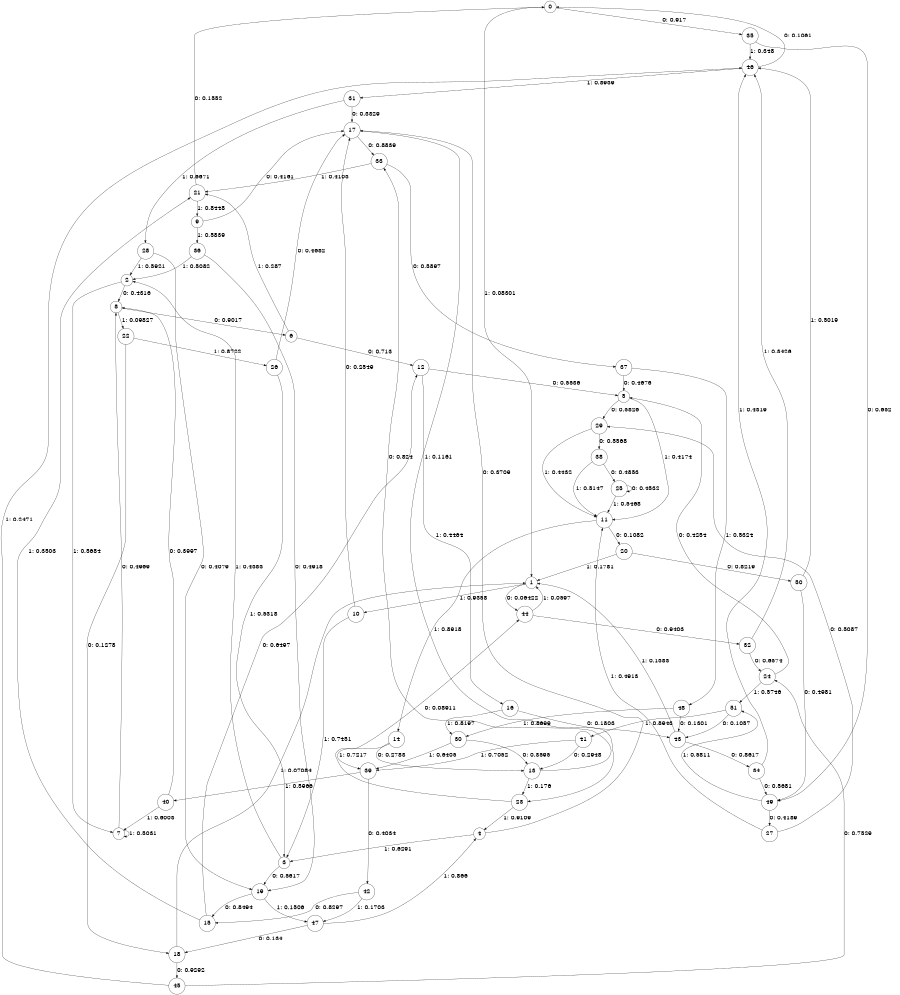 digraph "ch23randomL7" {
size = "6,8.5";
ratio = "fill";
node [shape = circle];
node [fontsize = 24];
edge [fontsize = 24];
0 -> 35 [label = "0: 0.917    "];
0 -> 1 [label = "1: 0.08301  "];
1 -> 44 [label = "0: 0.06422  "];
1 -> 10 [label = "1: 0.9358   "];
2 -> 8 [label = "0: 0.4316   "];
2 -> 7 [label = "1: 0.5684   "];
3 -> 19 [label = "0: 0.5617   "];
3 -> 2 [label = "1: 0.4383   "];
4 -> 17 [label = "0: 0.3709   "];
4 -> 3 [label = "1: 0.6291   "];
5 -> 29 [label = "0: 0.5826   "];
5 -> 11 [label = "1: 0.4174   "];
6 -> 12 [label = "0: 0.713    "];
6 -> 21 [label = "1: 0.287    "];
7 -> 8 [label = "0: 0.4969   "];
7 -> 7 [label = "1: 0.5031   "];
8 -> 6 [label = "0: 0.9017   "];
8 -> 22 [label = "1: 0.09827  "];
9 -> 17 [label = "0: 0.4161   "];
9 -> 36 [label = "1: 0.5839   "];
10 -> 17 [label = "0: 0.2549   "];
10 -> 3 [label = "1: 0.7451   "];
11 -> 20 [label = "0: 0.1082   "];
11 -> 14 [label = "1: 0.8918   "];
12 -> 5 [label = "0: 0.5536   "];
12 -> 16 [label = "1: 0.4464   "];
13 -> 33 [label = "0: 0.824    "];
13 -> 23 [label = "1: 0.176    "];
14 -> 13 [label = "0: 0.2783   "];
14 -> 39 [label = "1: 0.7217   "];
15 -> 12 [label = "0: 0.6497   "];
15 -> 21 [label = "1: 0.3503   "];
16 -> 43 [label = "0: 0.1803   "];
16 -> 30 [label = "1: 0.8197   "];
17 -> 33 [label = "0: 0.8839   "];
17 -> 23 [label = "1: 0.1161   "];
18 -> 45 [label = "0: 0.9292   "];
18 -> 1 [label = "1: 0.07084  "];
19 -> 15 [label = "0: 0.8494   "];
19 -> 47 [label = "1: 0.1506   "];
20 -> 50 [label = "0: 0.8219   "];
20 -> 1 [label = "1: 0.1781   "];
21 -> 0 [label = "0: 0.1552   "];
21 -> 9 [label = "1: 0.8448   "];
22 -> 18 [label = "0: 0.1278   "];
22 -> 26 [label = "1: 0.8722   "];
23 -> 44 [label = "0: 0.08911  "];
23 -> 4 [label = "1: 0.9109   "];
24 -> 5 [label = "0: 0.4254   "];
24 -> 51 [label = "1: 0.5746   "];
25 -> 25 [label = "0: 0.4532   "];
25 -> 11 [label = "1: 0.5468   "];
26 -> 17 [label = "0: 0.4682   "];
26 -> 3 [label = "1: 0.5318   "];
27 -> 29 [label = "0: 0.5087   "];
27 -> 11 [label = "1: 0.4913   "];
28 -> 19 [label = "0: 0.4079   "];
28 -> 2 [label = "1: 0.5921   "];
29 -> 38 [label = "0: 0.5568   "];
29 -> 11 [label = "1: 0.4432   "];
30 -> 13 [label = "0: 0.3595   "];
30 -> 39 [label = "1: 0.6405   "];
31 -> 17 [label = "0: 0.3329   "];
31 -> 28 [label = "1: 0.6671   "];
32 -> 24 [label = "0: 0.6574   "];
32 -> 46 [label = "1: 0.3426   "];
33 -> 37 [label = "0: 0.5897   "];
33 -> 21 [label = "1: 0.4103   "];
34 -> 49 [label = "0: 0.5681   "];
34 -> 46 [label = "1: 0.4319   "];
35 -> 49 [label = "0: 0.652    "];
35 -> 46 [label = "1: 0.348    "];
36 -> 19 [label = "0: 0.4918   "];
36 -> 2 [label = "1: 0.5082   "];
37 -> 5 [label = "0: 0.4676   "];
37 -> 48 [label = "1: 0.5324   "];
38 -> 25 [label = "0: 0.4853   "];
38 -> 11 [label = "1: 0.5147   "];
39 -> 42 [label = "0: 0.4034   "];
39 -> 40 [label = "1: 0.5966   "];
40 -> 8 [label = "0: 0.3997   "];
40 -> 7 [label = "1: 0.6003   "];
41 -> 13 [label = "0: 0.2948   "];
41 -> 39 [label = "1: 0.7052   "];
42 -> 15 [label = "0: 0.8297   "];
42 -> 47 [label = "1: 0.1703   "];
43 -> 34 [label = "0: 0.8617   "];
43 -> 1 [label = "1: 0.1383   "];
44 -> 32 [label = "0: 0.9403   "];
44 -> 1 [label = "1: 0.0597   "];
45 -> 24 [label = "0: 0.7529   "];
45 -> 46 [label = "1: 0.2471   "];
46 -> 0 [label = "0: 0.1061   "];
46 -> 31 [label = "1: 0.8939   "];
47 -> 18 [label = "0: 0.134    "];
47 -> 4 [label = "1: 0.866    "];
48 -> 43 [label = "0: 0.1301   "];
48 -> 30 [label = "1: 0.8699   "];
49 -> 27 [label = "0: 0.4189   "];
49 -> 51 [label = "1: 0.5811   "];
50 -> 49 [label = "0: 0.4981   "];
50 -> 46 [label = "1: 0.5019   "];
51 -> 43 [label = "0: 0.1057   "];
51 -> 41 [label = "1: 0.8943   "];
}